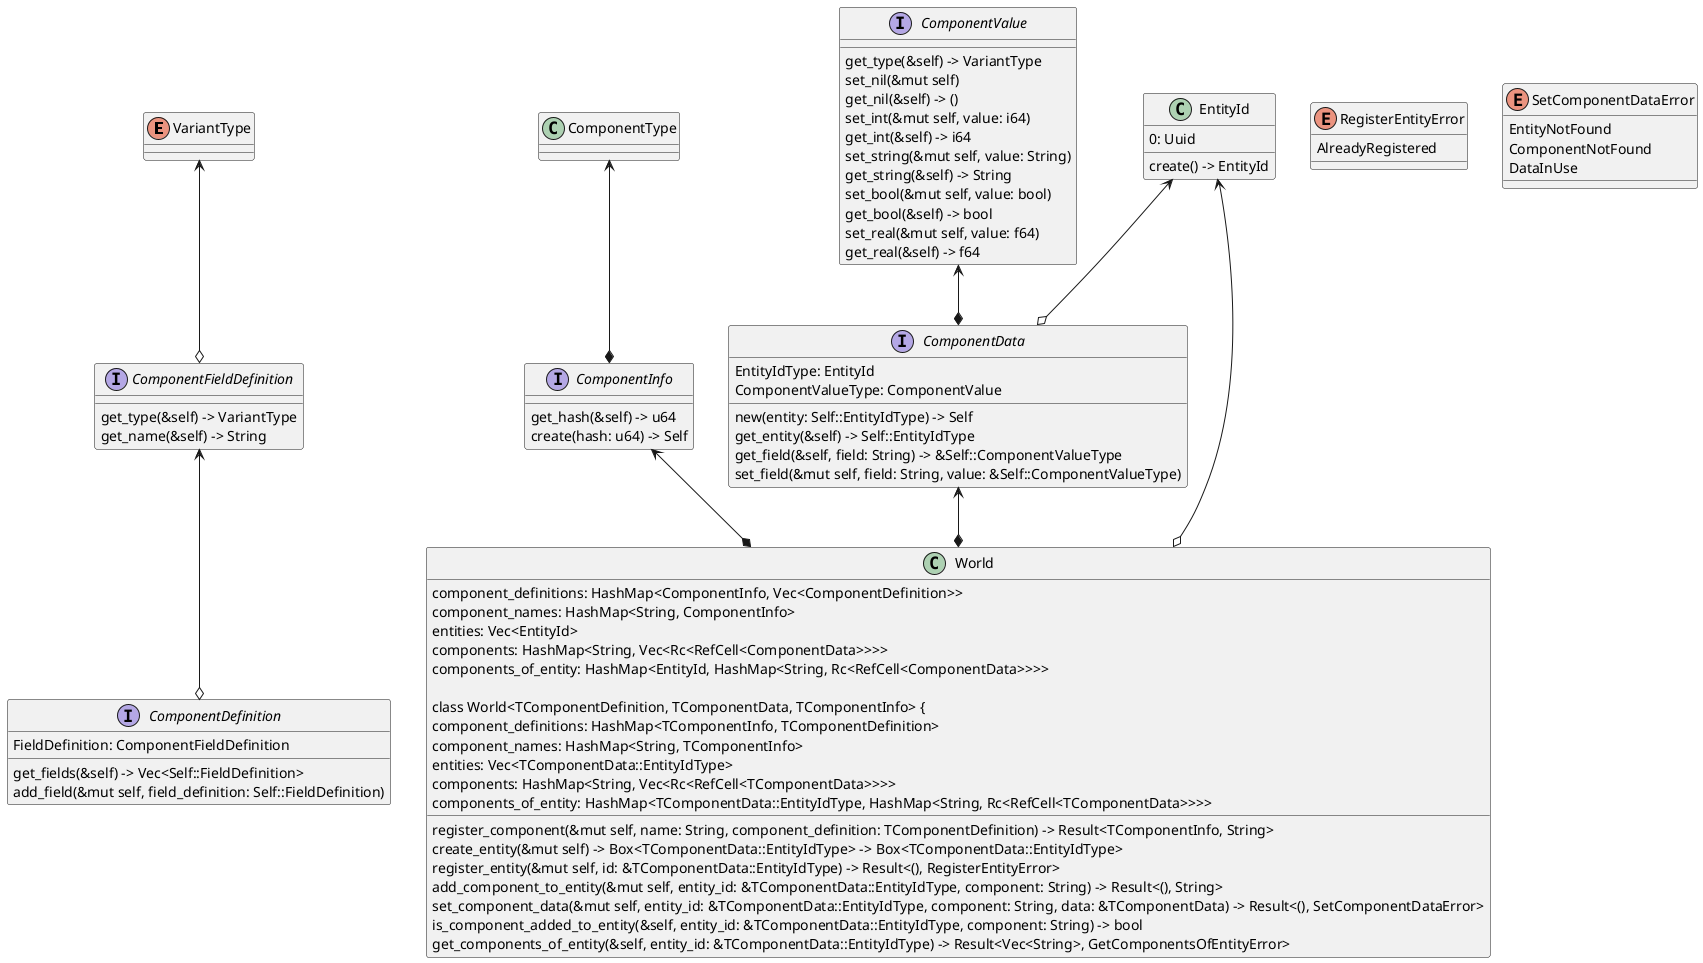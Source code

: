 @startuml
'https://plantuml.com/class-diagram

VariantType <--o ComponentFieldDefinition
ComponentType <--* ComponentInfo
ComponentInfo <--* World
ComponentValue <--* ComponentData
ComponentData <--* World
EntityId <--o ComponentData
EntityId <--o World
ComponentFieldDefinition <--o ComponentDefinition

enum VariantType

interface ComponentFieldDefinition {
    get_type(&self) -> VariantType
    get_name(&self) -> String
}

interface ComponentDefinition {
    FieldDefinition: ComponentFieldDefinition
    get_fields(&self) -> Vec<Self::FieldDefinition>
    add_field(&mut self, field_definition: Self::FieldDefinition)
}

interface ComponentInfo {
    get_hash(&self) -> u64
    create(hash: u64) -> Self
}

interface ComponentData {
    EntityIdType: EntityId
    ComponentValueType: ComponentValue

    new(entity: Self::EntityIdType) -> Self
    get_entity(&self) -> Self::EntityIdType
    get_field(&self, field: String) -> &Self::ComponentValueType
    set_field(&mut self, field: String, value: &Self::ComponentValueType)
}

interface ComponentValue {
    get_type(&self) -> VariantType
    set_nil(&mut self)
    get_nil(&self) -> ()
    set_int(&mut self, value: i64)
    get_int(&self) -> i64
    set_string(&mut self, value: String)
    get_string(&self) -> String
    set_bool(&mut self, value: bool)
    get_bool(&self) -> bool
    set_real(&mut self, value: f64)
    get_real(&self) -> f64
}

class EntityId {
    0: Uuid

    create() -> EntityId
}

enum RegisterEntityError {
    AlreadyRegistered
}

enum SetComponentDataError {
    EntityNotFound
    ComponentNotFound
    DataInUse
}

class World {
    component_definitions: HashMap<ComponentInfo, Vec<ComponentDefinition>>
    component_names: HashMap<String, ComponentInfo>
    entities: Vec<EntityId>
    components: HashMap<String, Vec<Rc<RefCell<ComponentData>>>>
    components_of_entity: HashMap<EntityId, HashMap<String, Rc<RefCell<ComponentData>>>>

class World<TComponentDefinition, TComponentData, TComponentInfo> {
    component_definitions: HashMap<TComponentInfo, TComponentDefinition>
    component_names: HashMap<String, TComponentInfo>
    entities: Vec<TComponentData::EntityIdType>
    components: HashMap<String, Vec<Rc<RefCell<TComponentData>>>>
    components_of_entity: HashMap<TComponentData::EntityIdType, HashMap<String, Rc<RefCell<TComponentData>>>>

    register_component(&mut self, name: String, component_definition: TComponentDefinition) -> Result<TComponentInfo, String>
    create_entity(&mut self) -> Box<TComponentData::EntityIdType> -> Box<TComponentData::EntityIdType>
    register_entity(&mut self, id: &TComponentData::EntityIdType) -> Result<(), RegisterEntityError>
    add_component_to_entity(&mut self, entity_id: &TComponentData::EntityIdType, component: String) -> Result<(), String>
    set_component_data(&mut self, entity_id: &TComponentData::EntityIdType, component: String, data: &TComponentData) -> Result<(), SetComponentDataError>
    is_component_added_to_entity(&self, entity_id: &TComponentData::EntityIdType, component: String) -> bool
    get_components_of_entity(&self, entity_id: &TComponentData::EntityIdType) -> Result<Vec<String>, GetComponentsOfEntityError>
}

@enduml